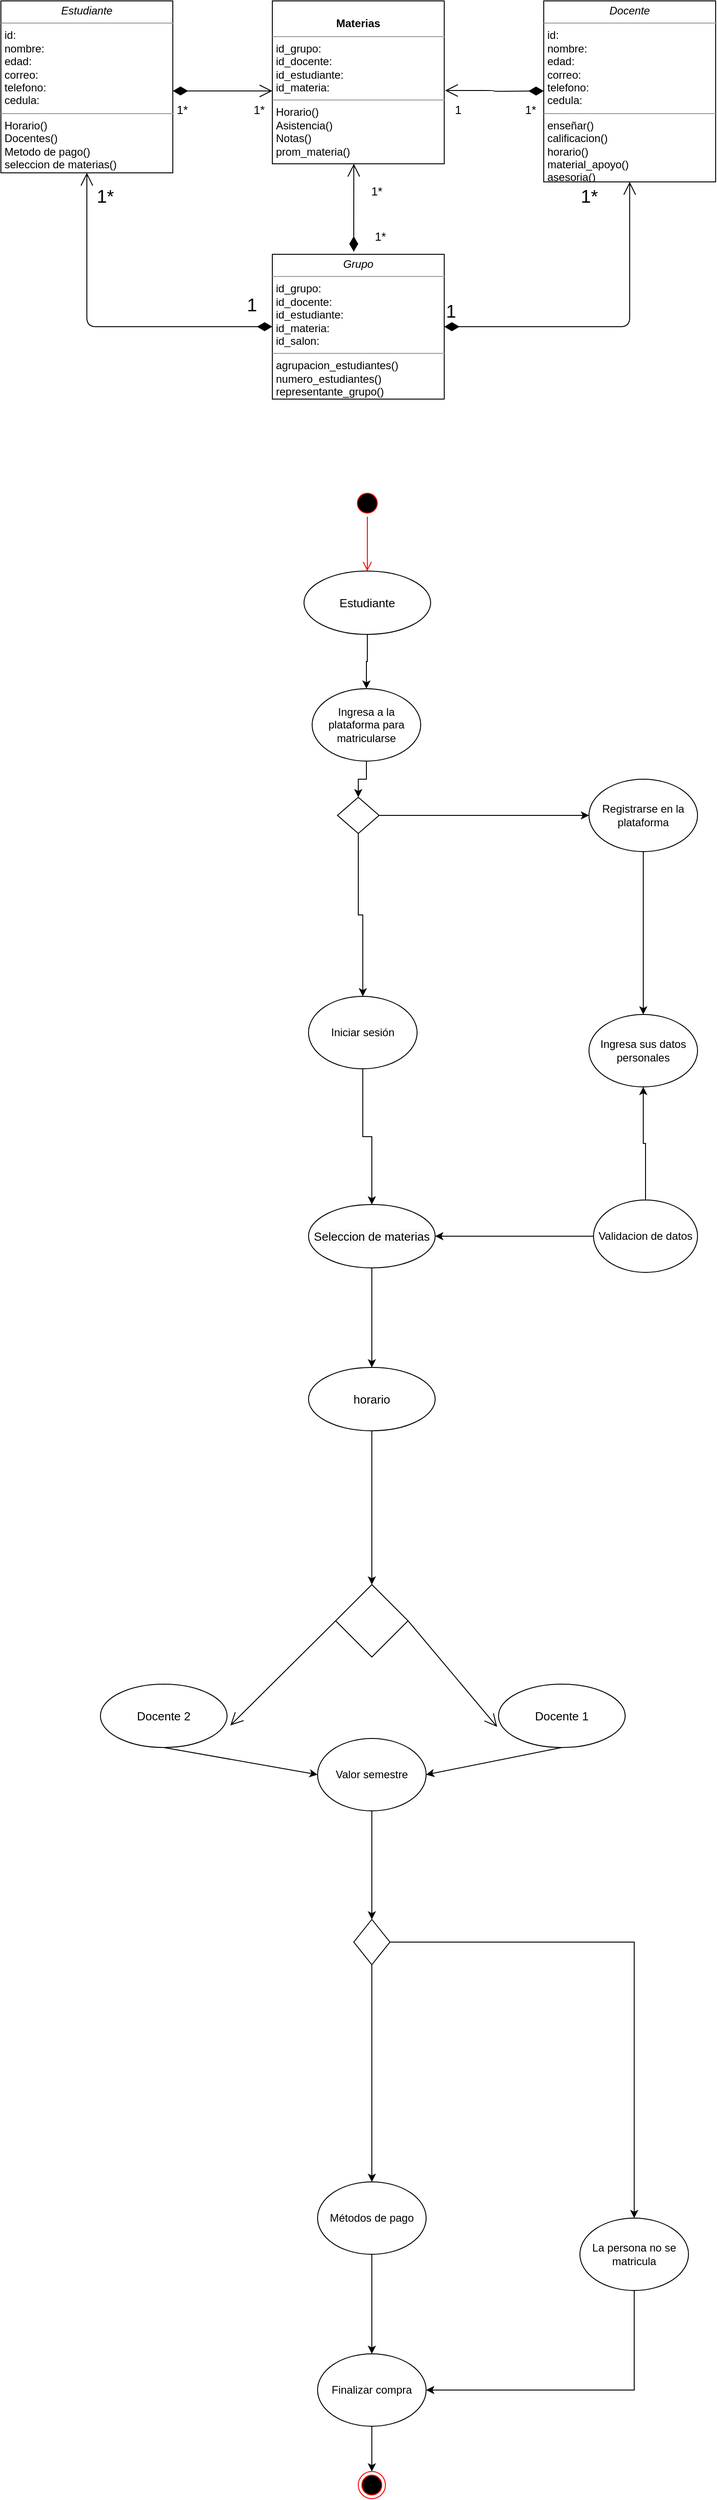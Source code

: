<mxfile version="15.1.1" type="github">
  <diagram id="DKQmSKSB_YhBJJDihOOI" name="Page-1">
    <mxGraphModel dx="1038" dy="579" grid="1" gridSize="10" guides="1" tooltips="1" connect="1" arrows="1" fold="1" page="1" pageScale="1" pageWidth="827" pageHeight="1169" math="0" shadow="0">
      <root>
        <mxCell id="0" />
        <mxCell id="1" parent="0" />
        <mxCell id="n0PF35sJ-o_M8EdGpgik-5" value="&lt;p style=&quot;margin: 0px ; margin-top: 4px ; text-align: center&quot;&gt;&lt;i&gt;Estudiante&lt;/i&gt;&lt;/p&gt;&lt;hr size=&quot;1&quot;&gt;&lt;p style=&quot;margin: 0px ; margin-left: 4px&quot;&gt;id:&lt;br&gt;nombre:&lt;/p&gt;&lt;p style=&quot;margin: 0px ; margin-left: 4px&quot;&gt;edad:&lt;/p&gt;&lt;p style=&quot;margin: 0px ; margin-left: 4px&quot;&gt;correo:&lt;/p&gt;&lt;p style=&quot;margin: 0px ; margin-left: 4px&quot;&gt;telefono:&lt;/p&gt;&lt;p style=&quot;margin: 0px ; margin-left: 4px&quot;&gt;cedula:&lt;/p&gt;&lt;hr size=&quot;1&quot;&gt;&lt;p style=&quot;margin: 0px ; margin-left: 4px&quot;&gt;Horario()&lt;br&gt;Docentes()&lt;/p&gt;&lt;p style=&quot;margin: 0px ; margin-left: 4px&quot;&gt;Metodo de pago()&lt;/p&gt;&lt;p style=&quot;margin: 0px ; margin-left: 4px&quot;&gt;seleccion de materias()&lt;/p&gt;" style="verticalAlign=top;align=left;overflow=fill;fontSize=12;fontFamily=Helvetica;html=1;" parent="1" vertex="1">
          <mxGeometry x="10" y="160" width="190" height="190" as="geometry" />
        </mxCell>
        <mxCell id="n0PF35sJ-o_M8EdGpgik-10" value="&lt;p style=&quot;margin: 0px ; margin-top: 4px ; text-align: center&quot;&gt;&lt;br&gt;&lt;b&gt;Materias&lt;/b&gt;&lt;/p&gt;&lt;hr size=&quot;1&quot;&gt;&lt;p style=&quot;margin: 0px ; margin-left: 4px&quot;&gt;id_grupo:&lt;br&gt;id_docente:&lt;/p&gt;&lt;p style=&quot;margin: 0px ; margin-left: 4px&quot;&gt;id_estudiante:&lt;/p&gt;&lt;p style=&quot;margin: 0px ; margin-left: 4px&quot;&gt;id_materia:&lt;/p&gt;&lt;hr size=&quot;1&quot;&gt;&lt;p style=&quot;margin: 0px ; margin-left: 4px&quot;&gt;Horario()&lt;br&gt;Asistencia()&lt;/p&gt;&lt;p style=&quot;margin: 0px ; margin-left: 4px&quot;&gt;Notas()&lt;/p&gt;&lt;p style=&quot;margin: 0px ; margin-left: 4px&quot;&gt;prom_materia()&lt;/p&gt;" style="verticalAlign=top;align=left;overflow=fill;fontSize=12;fontFamily=Helvetica;html=1;" parent="1" vertex="1">
          <mxGeometry x="310" y="160" width="190" height="180" as="geometry" />
        </mxCell>
        <mxCell id="n0PF35sJ-o_M8EdGpgik-11" value="&lt;p style=&quot;margin: 0px ; margin-top: 4px ; text-align: center&quot;&gt;&lt;i&gt;Docente&lt;/i&gt;&lt;/p&gt;&lt;hr size=&quot;1&quot;&gt;&lt;p style=&quot;margin: 0px ; margin-left: 4px&quot;&gt;id:&lt;/p&gt;&lt;p style=&quot;margin: 0px ; margin-left: 4px&quot;&gt;nombre:&lt;/p&gt;&lt;p style=&quot;margin: 0px ; margin-left: 4px&quot;&gt;edad:&lt;/p&gt;&lt;p style=&quot;margin: 0px ; margin-left: 4px&quot;&gt;correo:&lt;/p&gt;&lt;p style=&quot;margin: 0px ; margin-left: 4px&quot;&gt;telefono:&lt;/p&gt;&lt;p style=&quot;margin: 0px ; margin-left: 4px&quot;&gt;cedula:&lt;/p&gt;&lt;hr size=&quot;1&quot;&gt;&lt;p style=&quot;margin: 0px ; margin-left: 4px&quot;&gt;enseñar()&lt;/p&gt;&lt;p style=&quot;margin: 0px ; margin-left: 4px&quot;&gt;calificacion()&lt;/p&gt;&lt;p style=&quot;margin: 0px ; margin-left: 4px&quot;&gt;horario()&lt;/p&gt;&lt;p style=&quot;margin: 0px ; margin-left: 4px&quot;&gt;material_apoyo()&lt;/p&gt;&lt;p style=&quot;margin: 0px ; margin-left: 4px&quot;&gt;asesoria()&lt;/p&gt;" style="verticalAlign=top;align=left;overflow=fill;fontSize=12;fontFamily=Helvetica;html=1;" parent="1" vertex="1">
          <mxGeometry x="610" y="160" width="190" height="200" as="geometry" />
        </mxCell>
        <mxCell id="n0PF35sJ-o_M8EdGpgik-12" value="&lt;p style=&quot;margin: 0px ; margin-top: 4px ; text-align: center&quot;&gt;&lt;i&gt;Grupo&lt;/i&gt;&lt;/p&gt;&lt;hr size=&quot;1&quot;&gt;&lt;p style=&quot;margin: 0px ; margin-left: 4px&quot;&gt;id_grupo:&lt;/p&gt;&lt;p style=&quot;margin: 0px ; margin-left: 4px&quot;&gt;id_docente:&lt;/p&gt;&lt;p style=&quot;margin: 0px ; margin-left: 4px&quot;&gt;id_estudiante:&lt;br&gt;id_materia:&lt;/p&gt;&lt;p style=&quot;margin: 0px ; margin-left: 4px&quot;&gt;id_salon:&lt;/p&gt;&lt;hr size=&quot;1&quot;&gt;&lt;p style=&quot;margin: 0px ; margin-left: 4px&quot;&gt;agrupacion_estudiantes()&lt;/p&gt;&lt;p style=&quot;margin: 0px ; margin-left: 4px&quot;&gt;numero_estudiantes()&lt;/p&gt;&lt;p style=&quot;margin: 0px ; margin-left: 4px&quot;&gt;representante_grupo()&lt;/p&gt;" style="verticalAlign=top;align=left;overflow=fill;fontSize=12;fontFamily=Helvetica;html=1;" parent="1" vertex="1">
          <mxGeometry x="310" y="440" width="190" height="160" as="geometry" />
        </mxCell>
        <mxCell id="n0PF35sJ-o_M8EdGpgik-16" value="" style="endArrow=open;html=1;endSize=12;startArrow=diamondThin;startSize=14;startFill=1;edgeStyle=orthogonalEdgeStyle;align=left;verticalAlign=bottom;fontSize=20;" parent="1" edge="1">
          <mxGeometry x="-1" y="3" relative="1" as="geometry">
            <mxPoint x="200" y="259.5" as="sourcePoint" />
            <mxPoint x="310" y="259.5" as="targetPoint" />
          </mxGeometry>
        </mxCell>
        <mxCell id="n0PF35sJ-o_M8EdGpgik-17" value="1*" style="text;html=1;align=center;verticalAlign=middle;resizable=0;points=[];autosize=1;strokeColor=none;fillColor=none;fontSize=13;" parent="1" vertex="1">
          <mxGeometry x="195" y="270" width="30" height="20" as="geometry" />
        </mxCell>
        <mxCell id="n0PF35sJ-o_M8EdGpgik-18" value="1*" style="text;html=1;align=center;verticalAlign=middle;resizable=0;points=[];autosize=1;strokeColor=none;fillColor=none;fontSize=13;" parent="1" vertex="1">
          <mxGeometry x="280" y="270" width="30" height="20" as="geometry" />
        </mxCell>
        <mxCell id="n0PF35sJ-o_M8EdGpgik-19" value="" style="endArrow=open;html=1;endSize=12;startArrow=diamondThin;startSize=14;startFill=1;edgeStyle=orthogonalEdgeStyle;align=left;verticalAlign=bottom;fontSize=20;entryX=1.005;entryY=0.55;entryDx=0;entryDy=0;entryPerimeter=0;" parent="1" target="n0PF35sJ-o_M8EdGpgik-10" edge="1">
          <mxGeometry x="-1" y="3" relative="1" as="geometry">
            <mxPoint x="610" y="259.5" as="sourcePoint" />
            <mxPoint x="510" y="259.5" as="targetPoint" />
          </mxGeometry>
        </mxCell>
        <mxCell id="n0PF35sJ-o_M8EdGpgik-20" value="1*" style="text;html=1;align=center;verticalAlign=middle;resizable=0;points=[];autosize=1;strokeColor=none;fillColor=none;fontSize=13;" parent="1" vertex="1">
          <mxGeometry x="580" y="270" width="30" height="20" as="geometry" />
        </mxCell>
        <mxCell id="n0PF35sJ-o_M8EdGpgik-21" value="1" style="text;html=1;align=center;verticalAlign=middle;resizable=0;points=[];autosize=1;strokeColor=none;fillColor=none;fontSize=13;" parent="1" vertex="1">
          <mxGeometry x="505" y="270" width="20" height="20" as="geometry" />
        </mxCell>
        <mxCell id="n0PF35sJ-o_M8EdGpgik-22" value="" style="endArrow=open;html=1;endSize=12;startArrow=diamondThin;startSize=14;startFill=1;edgeStyle=orthogonalEdgeStyle;align=left;verticalAlign=bottom;fontSize=20;entryX=0.474;entryY=1;entryDx=0;entryDy=0;entryPerimeter=0;" parent="1" target="n0PF35sJ-o_M8EdGpgik-10" edge="1">
          <mxGeometry x="-1" y="3" relative="1" as="geometry">
            <mxPoint x="400" y="420" as="sourcePoint" />
            <mxPoint x="400" y="360" as="targetPoint" />
            <Array as="points">
              <mxPoint x="400" y="437" />
            </Array>
          </mxGeometry>
        </mxCell>
        <mxCell id="n0PF35sJ-o_M8EdGpgik-23" value="1*" style="text;html=1;align=center;verticalAlign=middle;resizable=0;points=[];autosize=1;strokeColor=none;fillColor=none;fontSize=13;" parent="1" vertex="1">
          <mxGeometry x="410" y="360" width="30" height="20" as="geometry" />
        </mxCell>
        <mxCell id="n0PF35sJ-o_M8EdGpgik-24" value="1*" style="text;html=1;align=center;verticalAlign=middle;resizable=0;points=[];autosize=1;strokeColor=none;fillColor=none;fontSize=13;" parent="1" vertex="1">
          <mxGeometry x="414" y="410" width="30" height="20" as="geometry" />
        </mxCell>
        <mxCell id="n0PF35sJ-o_M8EdGpgik-25" value="" style="ellipse;html=1;shape=startState;fillColor=#000000;strokeColor=#ff0000;fontSize=13;" parent="1" vertex="1">
          <mxGeometry x="400" y="700" width="30" height="30" as="geometry" />
        </mxCell>
        <mxCell id="n0PF35sJ-o_M8EdGpgik-26" value="" style="edgeStyle=orthogonalEdgeStyle;html=1;verticalAlign=bottom;endArrow=open;endSize=8;strokeColor=#ff0000;fontSize=13;" parent="1" source="n0PF35sJ-o_M8EdGpgik-25" edge="1">
          <mxGeometry relative="1" as="geometry">
            <mxPoint x="415" y="790" as="targetPoint" />
          </mxGeometry>
        </mxCell>
        <mxCell id="x01kGC2Ik8L-DM9hAHud-38" style="edgeStyle=orthogonalEdgeStyle;rounded=0;orthogonalLoop=1;jettySize=auto;html=1;entryX=0.5;entryY=0;entryDx=0;entryDy=0;" edge="1" parent="1" source="n0PF35sJ-o_M8EdGpgik-27" target="x01kGC2Ik8L-DM9hAHud-29">
          <mxGeometry relative="1" as="geometry" />
        </mxCell>
        <mxCell id="n0PF35sJ-o_M8EdGpgik-27" value="Estudiante" style="ellipse;whiteSpace=wrap;html=1;fontSize=13;" parent="1" vertex="1">
          <mxGeometry x="345" y="790" width="140" height="70" as="geometry" />
        </mxCell>
        <mxCell id="x01kGC2Ik8L-DM9hAHud-42" style="edgeStyle=orthogonalEdgeStyle;rounded=0;orthogonalLoop=1;jettySize=auto;html=1;exitX=0.5;exitY=1;exitDx=0;exitDy=0;entryX=0.5;entryY=0;entryDx=0;entryDy=0;" edge="1" parent="1" source="n0PF35sJ-o_M8EdGpgik-34" target="n0PF35sJ-o_M8EdGpgik-36">
          <mxGeometry relative="1" as="geometry" />
        </mxCell>
        <mxCell id="n0PF35sJ-o_M8EdGpgik-34" value="&#xa;&#xa;&lt;span style=&quot;color: rgb(0, 0, 0); font-family: helvetica; font-size: 13px; font-style: normal; font-weight: 400; letter-spacing: normal; text-align: center; text-indent: 0px; text-transform: none; word-spacing: 0px; background-color: rgb(248, 249, 250); display: inline; float: none;&quot;&gt;Seleccion de materias&lt;/span&gt;&#xa;&#xa;" style="ellipse;whiteSpace=wrap;html=1;fontSize=13;" parent="1" vertex="1">
          <mxGeometry x="350" y="1490" width="140" height="70" as="geometry" />
        </mxCell>
        <mxCell id="x01kGC2Ik8L-DM9hAHud-35" style="edgeStyle=orthogonalEdgeStyle;rounded=0;orthogonalLoop=1;jettySize=auto;html=1;entryX=0.5;entryY=0;entryDx=0;entryDy=0;" edge="1" parent="1" source="n0PF35sJ-o_M8EdGpgik-36" target="x01kGC2Ik8L-DM9hAHud-5">
          <mxGeometry relative="1" as="geometry" />
        </mxCell>
        <mxCell id="n0PF35sJ-o_M8EdGpgik-36" value="horario" style="ellipse;whiteSpace=wrap;html=1;fontSize=13;" parent="1" vertex="1">
          <mxGeometry x="350" y="1670" width="140" height="70" as="geometry" />
        </mxCell>
        <mxCell id="n0PF35sJ-o_M8EdGpgik-39" value="" style="endArrow=open;endFill=1;endSize=12;html=1;fontSize=13;exitX=1;exitY=0.5;exitDx=0;exitDy=0;entryX=-0.011;entryY=0.674;entryDx=0;entryDy=0;entryPerimeter=0;" parent="1" edge="1" target="n0PF35sJ-o_M8EdGpgik-41" source="x01kGC2Ik8L-DM9hAHud-5">
          <mxGeometry width="160" relative="1" as="geometry">
            <mxPoint x="474" y="1390" as="sourcePoint" />
            <mxPoint x="610" y="1390" as="targetPoint" />
          </mxGeometry>
        </mxCell>
        <mxCell id="n0PF35sJ-o_M8EdGpgik-40" value="" style="endArrow=open;endFill=1;endSize=12;html=1;fontSize=13;exitX=0;exitY=0.5;exitDx=0;exitDy=0;entryX=1.026;entryY=0.651;entryDx=0;entryDy=0;entryPerimeter=0;" parent="1" edge="1" target="n0PF35sJ-o_M8EdGpgik-42" source="x01kGC2Ik8L-DM9hAHud-5">
          <mxGeometry width="160" relative="1" as="geometry">
            <mxPoint x="354" y="1389.5" as="sourcePoint" />
            <mxPoint x="220" y="1390" as="targetPoint" />
          </mxGeometry>
        </mxCell>
        <mxCell id="n0PF35sJ-o_M8EdGpgik-41" value="Docente 1" style="ellipse;whiteSpace=wrap;html=1;fontSize=13;" parent="1" vertex="1">
          <mxGeometry x="560" y="2020" width="140" height="70" as="geometry" />
        </mxCell>
        <mxCell id="n0PF35sJ-o_M8EdGpgik-42" value="Docente 2" style="ellipse;whiteSpace=wrap;html=1;fontSize=13;" parent="1" vertex="1">
          <mxGeometry x="120" y="2020" width="140" height="70" as="geometry" />
        </mxCell>
        <mxCell id="x01kGC2Ik8L-DM9hAHud-5" value="" style="rhombus;whiteSpace=wrap;html=1;" vertex="1" parent="1">
          <mxGeometry x="380" y="1910" width="80" height="80" as="geometry" />
        </mxCell>
        <mxCell id="x01kGC2Ik8L-DM9hAHud-8" value="" style="endArrow=classic;html=1;entryX=0;entryY=0.5;entryDx=0;entryDy=0;exitX=0.5;exitY=1;exitDx=0;exitDy=0;" edge="1" parent="1" source="n0PF35sJ-o_M8EdGpgik-42" target="x01kGC2Ik8L-DM9hAHud-11">
          <mxGeometry width="50" height="50" relative="1" as="geometry">
            <mxPoint x="150" y="1600" as="sourcePoint" />
            <mxPoint x="380" y="1730" as="targetPoint" />
          </mxGeometry>
        </mxCell>
        <mxCell id="x01kGC2Ik8L-DM9hAHud-9" value="" style="endArrow=classic;html=1;entryX=1;entryY=0.5;entryDx=0;entryDy=0;exitX=0.5;exitY=1;exitDx=0;exitDy=0;" edge="1" parent="1" source="n0PF35sJ-o_M8EdGpgik-41" target="x01kGC2Ik8L-DM9hAHud-11">
          <mxGeometry width="50" height="50" relative="1" as="geometry">
            <mxPoint x="520" y="1570" as="sourcePoint" />
            <mxPoint x="460" y="1730" as="targetPoint" />
          </mxGeometry>
        </mxCell>
        <mxCell id="x01kGC2Ik8L-DM9hAHud-33" style="edgeStyle=orthogonalEdgeStyle;rounded=0;orthogonalLoop=1;jettySize=auto;html=1;entryX=0.5;entryY=0;entryDx=0;entryDy=0;" edge="1" parent="1" source="x01kGC2Ik8L-DM9hAHud-11" target="x01kGC2Ik8L-DM9hAHud-21">
          <mxGeometry relative="1" as="geometry" />
        </mxCell>
        <mxCell id="x01kGC2Ik8L-DM9hAHud-11" value="&lt;font style=&quot;vertical-align: inherit&quot;&gt;&lt;font style=&quot;vertical-align: inherit&quot;&gt;Valor semestre&lt;/font&gt;&lt;/font&gt;" style="ellipse;whiteSpace=wrap;html=1;" vertex="1" parent="1">
          <mxGeometry x="360" y="2080" width="120" height="80" as="geometry" />
        </mxCell>
        <mxCell id="x01kGC2Ik8L-DM9hAHud-28" style="edgeStyle=orthogonalEdgeStyle;rounded=0;orthogonalLoop=1;jettySize=auto;html=1;entryX=0.5;entryY=0;entryDx=0;entryDy=0;" edge="1" parent="1" source="x01kGC2Ik8L-DM9hAHud-13" target="x01kGC2Ik8L-DM9hAHud-15">
          <mxGeometry relative="1" as="geometry" />
        </mxCell>
        <mxCell id="x01kGC2Ik8L-DM9hAHud-13" value="&lt;font style=&quot;vertical-align: inherit&quot;&gt;&lt;font style=&quot;vertical-align: inherit&quot;&gt;Métodos de pago&lt;/font&gt;&lt;/font&gt;" style="ellipse;whiteSpace=wrap;html=1;" vertex="1" parent="1">
          <mxGeometry x="360" y="2570" width="120" height="80" as="geometry" />
        </mxCell>
        <mxCell id="x01kGC2Ik8L-DM9hAHud-27" style="edgeStyle=orthogonalEdgeStyle;rounded=0;orthogonalLoop=1;jettySize=auto;html=1;" edge="1" parent="1" source="x01kGC2Ik8L-DM9hAHud-15" target="x01kGC2Ik8L-DM9hAHud-16">
          <mxGeometry relative="1" as="geometry" />
        </mxCell>
        <mxCell id="x01kGC2Ik8L-DM9hAHud-15" value="&lt;font style=&quot;vertical-align: inherit&quot;&gt;&lt;font style=&quot;vertical-align: inherit&quot;&gt;Finalizar compra&lt;/font&gt;&lt;/font&gt;" style="ellipse;whiteSpace=wrap;html=1;" vertex="1" parent="1">
          <mxGeometry x="360" y="2760" width="120" height="80" as="geometry" />
        </mxCell>
        <mxCell id="x01kGC2Ik8L-DM9hAHud-16" value="" style="ellipse;html=1;shape=endState;fillColor=#000000;strokeColor=#ff0000;" vertex="1" parent="1">
          <mxGeometry x="405" y="2890" width="30" height="30" as="geometry" />
        </mxCell>
        <mxCell id="x01kGC2Ik8L-DM9hAHud-22" style="edgeStyle=orthogonalEdgeStyle;rounded=0;orthogonalLoop=1;jettySize=auto;html=1;entryX=0.5;entryY=0;entryDx=0;entryDy=0;" edge="1" parent="1" source="x01kGC2Ik8L-DM9hAHud-21" target="x01kGC2Ik8L-DM9hAHud-24">
          <mxGeometry relative="1" as="geometry">
            <mxPoint x="710" y="1900" as="targetPoint" />
          </mxGeometry>
        </mxCell>
        <mxCell id="x01kGC2Ik8L-DM9hAHud-23" style="edgeStyle=orthogonalEdgeStyle;rounded=0;orthogonalLoop=1;jettySize=auto;html=1;entryX=0.5;entryY=0;entryDx=0;entryDy=0;" edge="1" parent="1" source="x01kGC2Ik8L-DM9hAHud-21" target="x01kGC2Ik8L-DM9hAHud-13">
          <mxGeometry relative="1" as="geometry" />
        </mxCell>
        <mxCell id="x01kGC2Ik8L-DM9hAHud-21" value="" style="rhombus;whiteSpace=wrap;html=1;" vertex="1" parent="1">
          <mxGeometry x="400" y="2280" width="40" height="50" as="geometry" />
        </mxCell>
        <mxCell id="x01kGC2Ik8L-DM9hAHud-26" style="edgeStyle=orthogonalEdgeStyle;rounded=0;orthogonalLoop=1;jettySize=auto;html=1;exitX=0.5;exitY=1;exitDx=0;exitDy=0;entryX=1;entryY=0.5;entryDx=0;entryDy=0;" edge="1" parent="1" source="x01kGC2Ik8L-DM9hAHud-24" target="x01kGC2Ik8L-DM9hAHud-15">
          <mxGeometry relative="1" as="geometry" />
        </mxCell>
        <mxCell id="x01kGC2Ik8L-DM9hAHud-24" value="&lt;font style=&quot;vertical-align: inherit&quot;&gt;&lt;font style=&quot;vertical-align: inherit&quot;&gt;La persona no se matricula&lt;/font&gt;&lt;/font&gt;" style="ellipse;whiteSpace=wrap;html=1;" vertex="1" parent="1">
          <mxGeometry x="650" y="2610" width="120" height="80" as="geometry" />
        </mxCell>
        <mxCell id="x01kGC2Ik8L-DM9hAHud-39" style="edgeStyle=orthogonalEdgeStyle;rounded=0;orthogonalLoop=1;jettySize=auto;html=1;entryX=0.5;entryY=0;entryDx=0;entryDy=0;" edge="1" parent="1" source="x01kGC2Ik8L-DM9hAHud-29" target="x01kGC2Ik8L-DM9hAHud-36">
          <mxGeometry relative="1" as="geometry" />
        </mxCell>
        <mxCell id="x01kGC2Ik8L-DM9hAHud-29" value="&lt;font style=&quot;vertical-align: inherit&quot;&gt;&lt;font style=&quot;vertical-align: inherit&quot;&gt;Ingresa a la plataforma para matricularse&lt;/font&gt;&lt;/font&gt;" style="ellipse;whiteSpace=wrap;html=1;" vertex="1" parent="1">
          <mxGeometry x="354" y="920" width="120" height="80" as="geometry" />
        </mxCell>
        <mxCell id="x01kGC2Ik8L-DM9hAHud-30" value="&lt;font style=&quot;vertical-align: inherit&quot;&gt;&lt;font style=&quot;vertical-align: inherit&quot;&gt;Ingresa sus datos&lt;br&gt;personales&lt;br&gt;&lt;/font&gt;&lt;/font&gt;" style="ellipse;whiteSpace=wrap;html=1;" vertex="1" parent="1">
          <mxGeometry x="660" y="1280" width="120" height="80" as="geometry" />
        </mxCell>
        <mxCell id="x01kGC2Ik8L-DM9hAHud-43" style="edgeStyle=orthogonalEdgeStyle;rounded=0;orthogonalLoop=1;jettySize=auto;html=1;entryX=1;entryY=0.5;entryDx=0;entryDy=0;" edge="1" parent="1" source="x01kGC2Ik8L-DM9hAHud-31" target="n0PF35sJ-o_M8EdGpgik-34">
          <mxGeometry relative="1" as="geometry" />
        </mxCell>
        <mxCell id="x01kGC2Ik8L-DM9hAHud-44" style="edgeStyle=orthogonalEdgeStyle;rounded=0;orthogonalLoop=1;jettySize=auto;html=1;exitX=0.5;exitY=0;exitDx=0;exitDy=0;entryX=0.5;entryY=1;entryDx=0;entryDy=0;" edge="1" parent="1" source="x01kGC2Ik8L-DM9hAHud-31" target="x01kGC2Ik8L-DM9hAHud-30">
          <mxGeometry relative="1" as="geometry" />
        </mxCell>
        <mxCell id="x01kGC2Ik8L-DM9hAHud-31" value="&lt;font style=&quot;vertical-align: inherit&quot;&gt;&lt;font style=&quot;vertical-align: inherit&quot;&gt;Validacion de datos&lt;/font&gt;&lt;/font&gt;" style="ellipse;whiteSpace=wrap;html=1;" vertex="1" parent="1">
          <mxGeometry x="665" y="1485" width="115" height="80" as="geometry" />
        </mxCell>
        <mxCell id="x01kGC2Ik8L-DM9hAHud-46" style="edgeStyle=orthogonalEdgeStyle;rounded=0;orthogonalLoop=1;jettySize=auto;html=1;entryX=0.5;entryY=0;entryDx=0;entryDy=0;" edge="1" parent="1" source="x01kGC2Ik8L-DM9hAHud-32" target="x01kGC2Ik8L-DM9hAHud-30">
          <mxGeometry relative="1" as="geometry" />
        </mxCell>
        <mxCell id="x01kGC2Ik8L-DM9hAHud-32" value="&lt;font style=&quot;vertical-align: inherit&quot;&gt;&lt;font style=&quot;vertical-align: inherit&quot;&gt;Registrarse en la plataforma&lt;/font&gt;&lt;/font&gt;" style="ellipse;whiteSpace=wrap;html=1;" vertex="1" parent="1">
          <mxGeometry x="660" y="1020" width="120" height="80" as="geometry" />
        </mxCell>
        <mxCell id="x01kGC2Ik8L-DM9hAHud-40" style="edgeStyle=orthogonalEdgeStyle;rounded=0;orthogonalLoop=1;jettySize=auto;html=1;exitX=0.5;exitY=1;exitDx=0;exitDy=0;entryX=0.5;entryY=0;entryDx=0;entryDy=0;" edge="1" parent="1" source="x01kGC2Ik8L-DM9hAHud-36" target="x01kGC2Ik8L-DM9hAHud-37">
          <mxGeometry relative="1" as="geometry" />
        </mxCell>
        <mxCell id="x01kGC2Ik8L-DM9hAHud-45" style="edgeStyle=orthogonalEdgeStyle;rounded=0;orthogonalLoop=1;jettySize=auto;html=1;entryX=0;entryY=0.5;entryDx=0;entryDy=0;" edge="1" parent="1" source="x01kGC2Ik8L-DM9hAHud-36" target="x01kGC2Ik8L-DM9hAHud-32">
          <mxGeometry relative="1" as="geometry" />
        </mxCell>
        <mxCell id="x01kGC2Ik8L-DM9hAHud-36" value="" style="rhombus;whiteSpace=wrap;html=1;" vertex="1" parent="1">
          <mxGeometry x="382" y="1040" width="46" height="40" as="geometry" />
        </mxCell>
        <mxCell id="x01kGC2Ik8L-DM9hAHud-41" style="edgeStyle=orthogonalEdgeStyle;rounded=0;orthogonalLoop=1;jettySize=auto;html=1;exitX=0.5;exitY=1;exitDx=0;exitDy=0;entryX=0.5;entryY=0;entryDx=0;entryDy=0;" edge="1" parent="1" source="x01kGC2Ik8L-DM9hAHud-37" target="n0PF35sJ-o_M8EdGpgik-34">
          <mxGeometry relative="1" as="geometry" />
        </mxCell>
        <mxCell id="x01kGC2Ik8L-DM9hAHud-37" value="&lt;font style=&quot;vertical-align: inherit&quot;&gt;&lt;font style=&quot;vertical-align: inherit&quot;&gt;Iniciar sesión&lt;/font&gt;&lt;/font&gt;" style="ellipse;whiteSpace=wrap;html=1;" vertex="1" parent="1">
          <mxGeometry x="350" y="1260" width="120" height="80" as="geometry" />
        </mxCell>
        <mxCell id="x01kGC2Ik8L-DM9hAHud-48" value="1" style="endArrow=open;html=1;endSize=12;startArrow=diamondThin;startSize=14;startFill=1;edgeStyle=orthogonalEdgeStyle;align=left;verticalAlign=bottom;fontSize=20;entryX=0.5;entryY=1;entryDx=0;entryDy=0;exitX=0;exitY=0.5;exitDx=0;exitDy=0;" edge="1" parent="1" source="n0PF35sJ-o_M8EdGpgik-12" target="n0PF35sJ-o_M8EdGpgik-5">
          <mxGeometry x="-0.84" y="-10" relative="1" as="geometry">
            <mxPoint x="290" y="520" as="sourcePoint" />
            <mxPoint x="220" y="519.5" as="targetPoint" />
            <mxPoint as="offset" />
          </mxGeometry>
        </mxCell>
        <mxCell id="x01kGC2Ik8L-DM9hAHud-49" value="1*&lt;br&gt;" style="text;html=1;align=center;verticalAlign=middle;resizable=0;points=[];autosize=1;strokeColor=none;fillColor=none;fontSize=20;" vertex="1" parent="1">
          <mxGeometry x="110" y="360" width="30" height="30" as="geometry" />
        </mxCell>
        <mxCell id="x01kGC2Ik8L-DM9hAHud-50" value="1" style="endArrow=open;html=1;endSize=12;startArrow=diamondThin;startSize=14;startFill=1;edgeStyle=orthogonalEdgeStyle;align=left;verticalAlign=bottom;fontSize=20;entryX=0.5;entryY=1;entryDx=0;entryDy=0;exitX=1;exitY=0.5;exitDx=0;exitDy=0;" edge="1" parent="1" source="n0PF35sJ-o_M8EdGpgik-12" target="n0PF35sJ-o_M8EdGpgik-11">
          <mxGeometry x="-1" y="3" relative="1" as="geometry">
            <mxPoint x="520" y="520" as="sourcePoint" />
            <mxPoint x="680" y="520" as="targetPoint" />
          </mxGeometry>
        </mxCell>
        <mxCell id="x01kGC2Ik8L-DM9hAHud-51" value="1*&lt;br&gt;" style="text;html=1;align=center;verticalAlign=middle;resizable=0;points=[];autosize=1;strokeColor=none;fillColor=none;fontSize=20;" vertex="1" parent="1">
          <mxGeometry x="645" y="360" width="30" height="30" as="geometry" />
        </mxCell>
      </root>
    </mxGraphModel>
  </diagram>
</mxfile>
